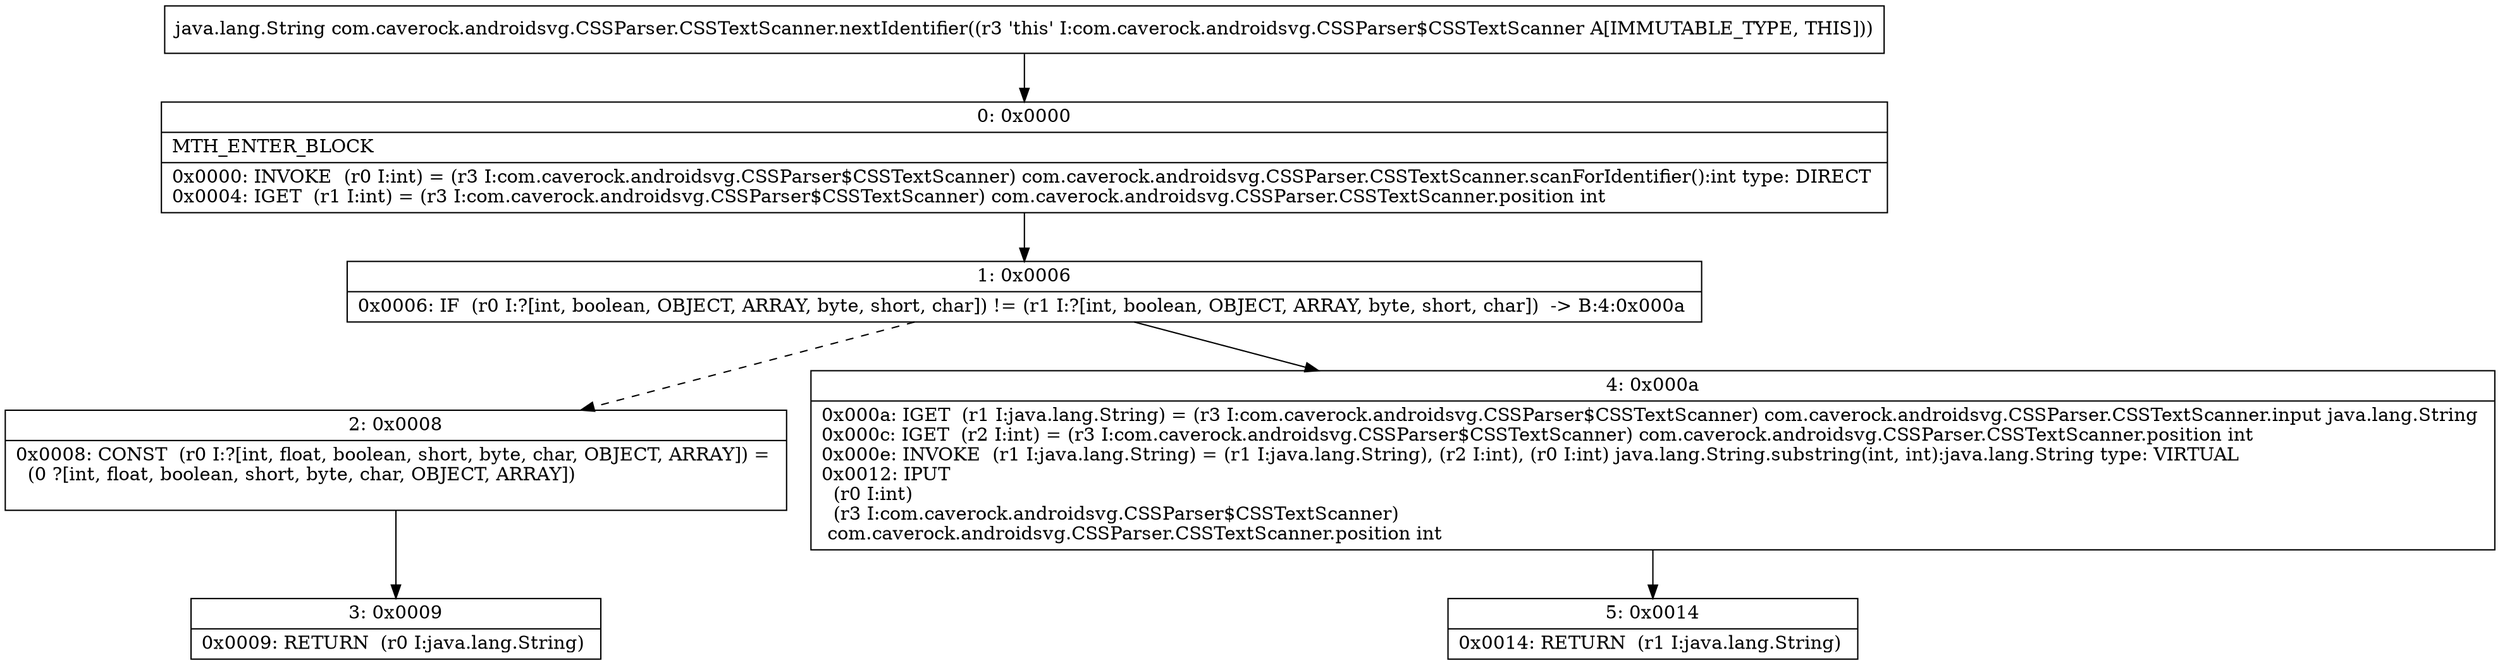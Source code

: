 digraph "CFG forcom.caverock.androidsvg.CSSParser.CSSTextScanner.nextIdentifier()Ljava\/lang\/String;" {
Node_0 [shape=record,label="{0\:\ 0x0000|MTH_ENTER_BLOCK\l|0x0000: INVOKE  (r0 I:int) = (r3 I:com.caverock.androidsvg.CSSParser$CSSTextScanner) com.caverock.androidsvg.CSSParser.CSSTextScanner.scanForIdentifier():int type: DIRECT \l0x0004: IGET  (r1 I:int) = (r3 I:com.caverock.androidsvg.CSSParser$CSSTextScanner) com.caverock.androidsvg.CSSParser.CSSTextScanner.position int \l}"];
Node_1 [shape=record,label="{1\:\ 0x0006|0x0006: IF  (r0 I:?[int, boolean, OBJECT, ARRAY, byte, short, char]) != (r1 I:?[int, boolean, OBJECT, ARRAY, byte, short, char])  \-\> B:4:0x000a \l}"];
Node_2 [shape=record,label="{2\:\ 0x0008|0x0008: CONST  (r0 I:?[int, float, boolean, short, byte, char, OBJECT, ARRAY]) = \l  (0 ?[int, float, boolean, short, byte, char, OBJECT, ARRAY])\l \l}"];
Node_3 [shape=record,label="{3\:\ 0x0009|0x0009: RETURN  (r0 I:java.lang.String) \l}"];
Node_4 [shape=record,label="{4\:\ 0x000a|0x000a: IGET  (r1 I:java.lang.String) = (r3 I:com.caverock.androidsvg.CSSParser$CSSTextScanner) com.caverock.androidsvg.CSSParser.CSSTextScanner.input java.lang.String \l0x000c: IGET  (r2 I:int) = (r3 I:com.caverock.androidsvg.CSSParser$CSSTextScanner) com.caverock.androidsvg.CSSParser.CSSTextScanner.position int \l0x000e: INVOKE  (r1 I:java.lang.String) = (r1 I:java.lang.String), (r2 I:int), (r0 I:int) java.lang.String.substring(int, int):java.lang.String type: VIRTUAL \l0x0012: IPUT  \l  (r0 I:int)\l  (r3 I:com.caverock.androidsvg.CSSParser$CSSTextScanner)\l com.caverock.androidsvg.CSSParser.CSSTextScanner.position int \l}"];
Node_5 [shape=record,label="{5\:\ 0x0014|0x0014: RETURN  (r1 I:java.lang.String) \l}"];
MethodNode[shape=record,label="{java.lang.String com.caverock.androidsvg.CSSParser.CSSTextScanner.nextIdentifier((r3 'this' I:com.caverock.androidsvg.CSSParser$CSSTextScanner A[IMMUTABLE_TYPE, THIS])) }"];
MethodNode -> Node_0;
Node_0 -> Node_1;
Node_1 -> Node_2[style=dashed];
Node_1 -> Node_4;
Node_2 -> Node_3;
Node_4 -> Node_5;
}

